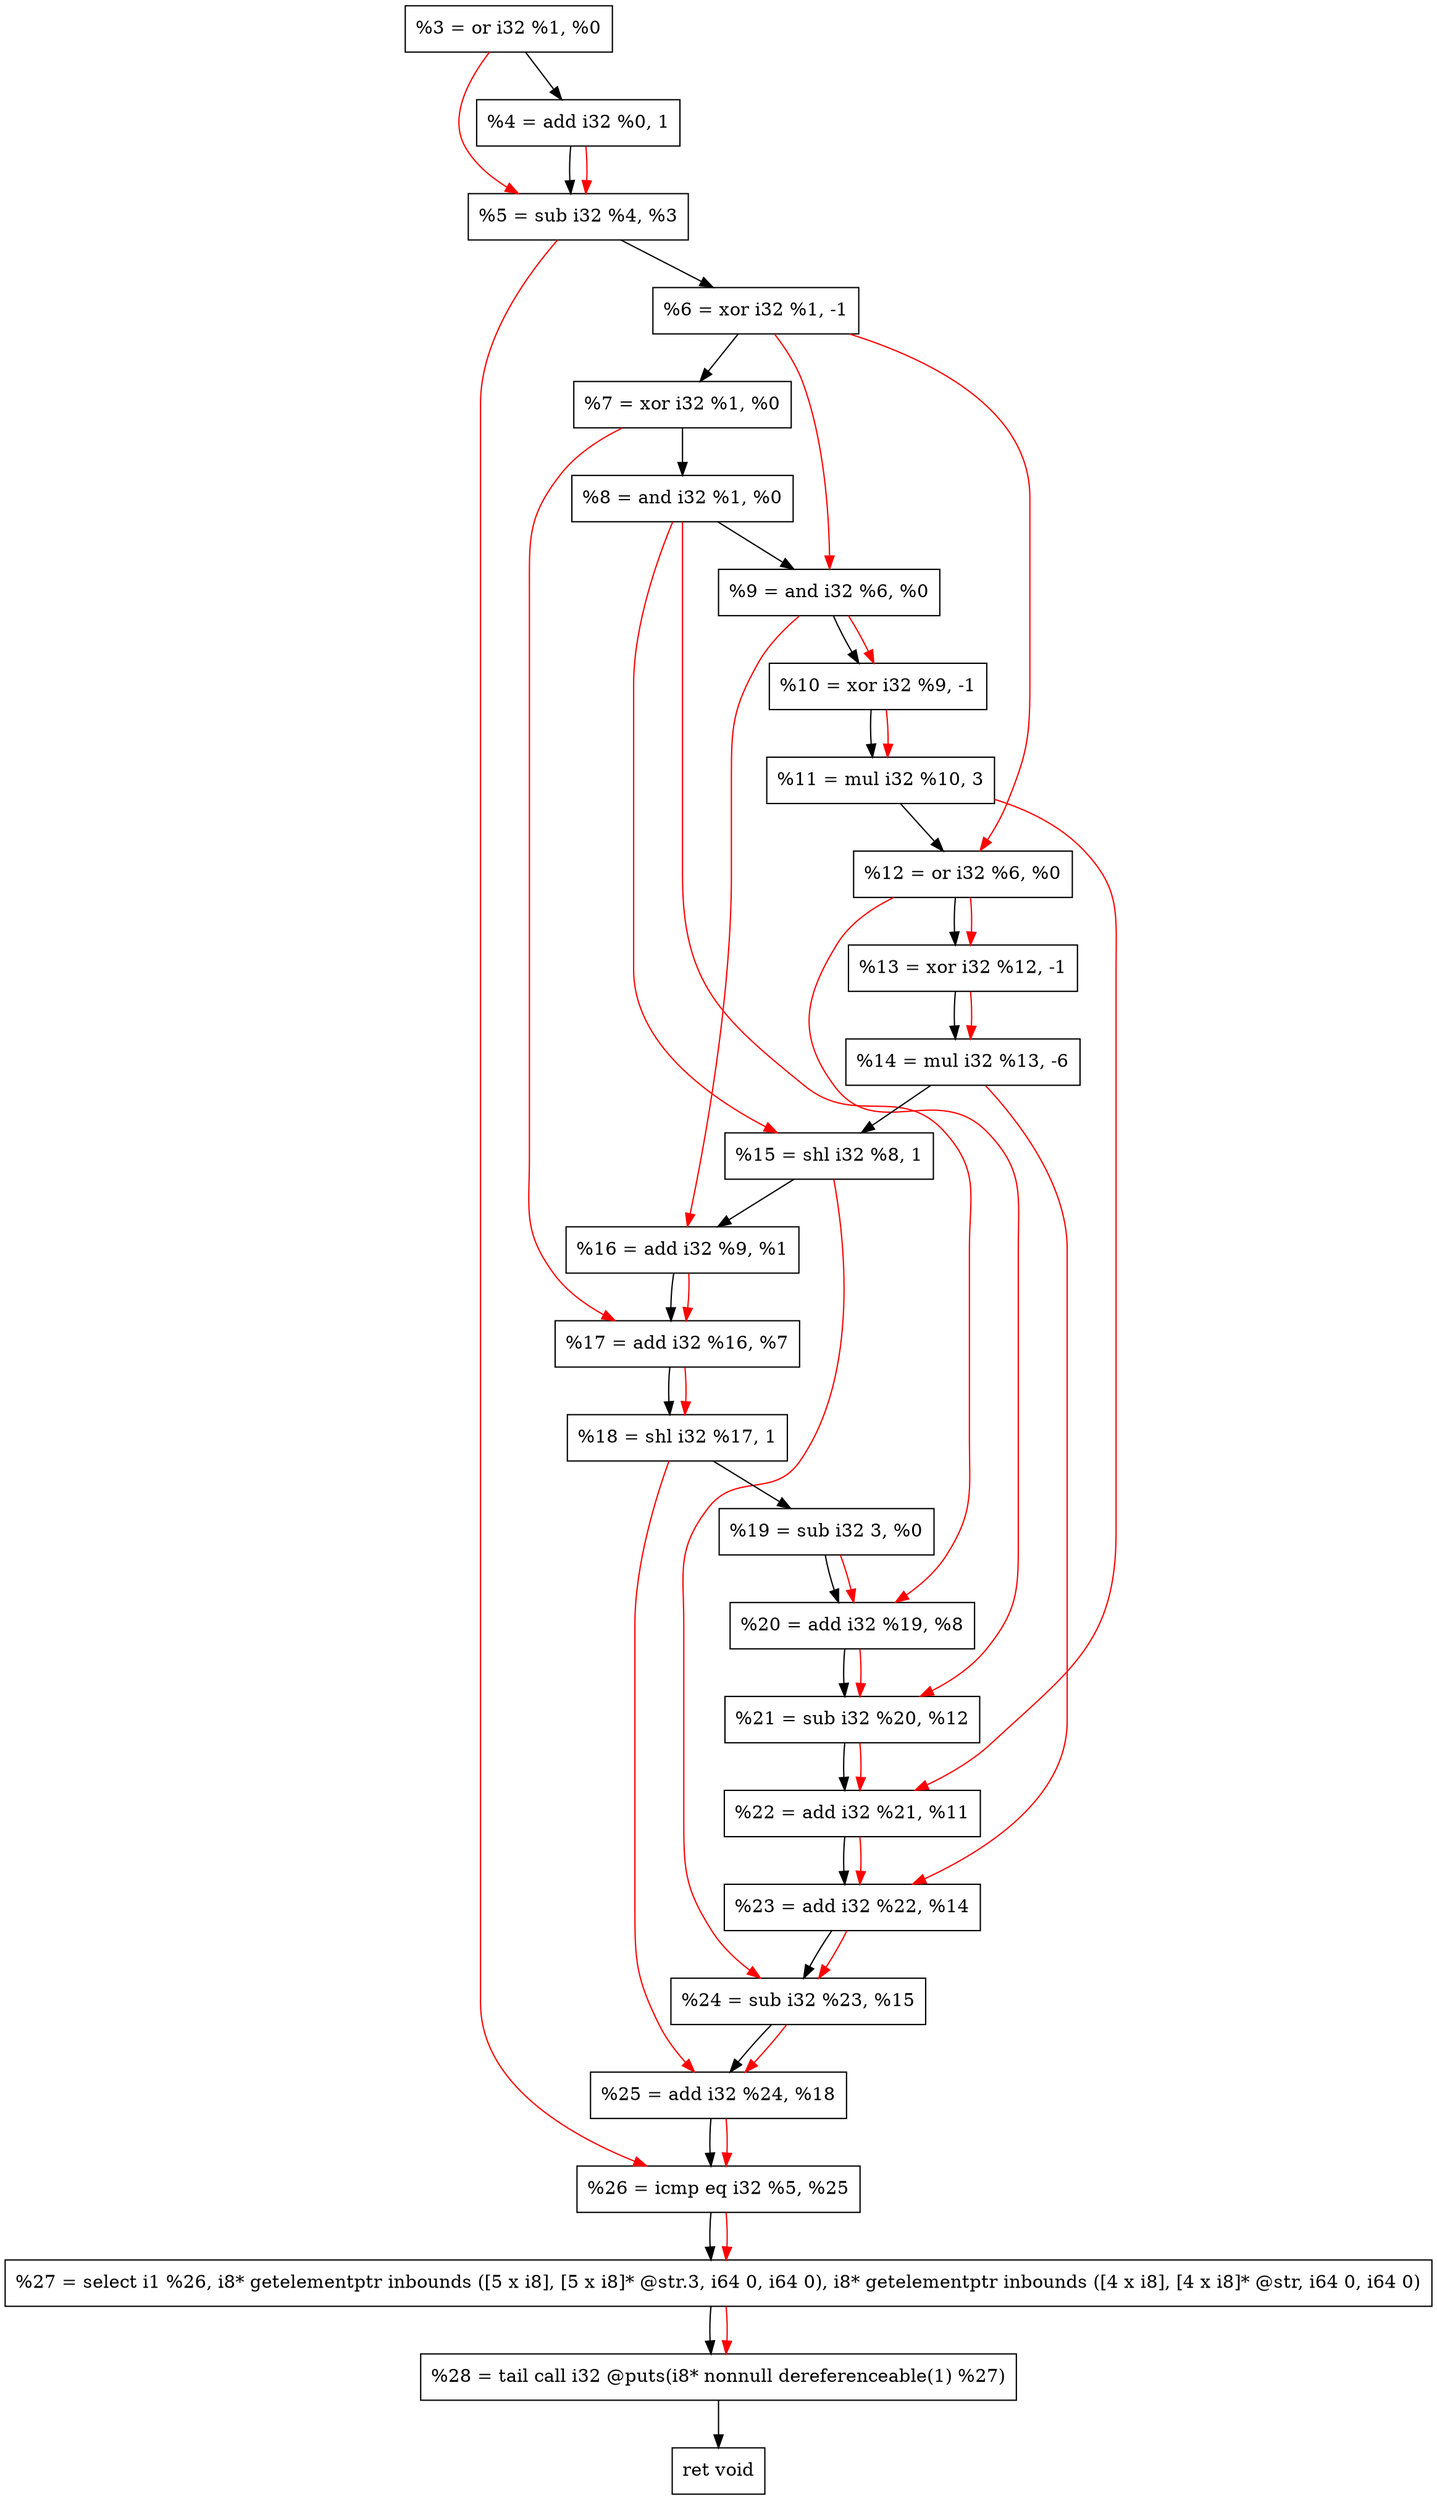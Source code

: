 digraph "DFG for'crackme' function" {
	Node0x1450540[shape=record, label="  %3 = or i32 %1, %0"];
	Node0x1450bf0[shape=record, label="  %4 = add i32 %0, 1"];
	Node0x1450cb0[shape=record, label="  %5 = sub i32 %4, %3"];
	Node0x1450d20[shape=record, label="  %6 = xor i32 %1, -1"];
	Node0x1450d90[shape=record, label="  %7 = xor i32 %1, %0"];
	Node0x1450e00[shape=record, label="  %8 = and i32 %1, %0"];
	Node0x1450e70[shape=record, label="  %9 = and i32 %6, %0"];
	Node0x1450ee0[shape=record, label="  %10 = xor i32 %9, -1"];
	Node0x1450f80[shape=record, label="  %11 = mul i32 %10, 3"];
	Node0x1450ff0[shape=record, label="  %12 = or i32 %6, %0"];
	Node0x1451060[shape=record, label="  %13 = xor i32 %12, -1"];
	Node0x1451100[shape=record, label="  %14 = mul i32 %13, -6"];
	Node0x1451170[shape=record, label="  %15 = shl i32 %8, 1"];
	Node0x14511e0[shape=record, label="  %16 = add i32 %9, %1"];
	Node0x1451250[shape=record, label="  %17 = add i32 %16, %7"];
	Node0x14512c0[shape=record, label="  %18 = shl i32 %17, 1"];
	Node0x1451330[shape=record, label="  %19 = sub i32 3, %0"];
	Node0x14513a0[shape=record, label="  %20 = add i32 %19, %8"];
	Node0x1451410[shape=record, label="  %21 = sub i32 %20, %12"];
	Node0x1451480[shape=record, label="  %22 = add i32 %21, %11"];
	Node0x14514f0[shape=record, label="  %23 = add i32 %22, %14"];
	Node0x1451560[shape=record, label="  %24 = sub i32 %23, %15"];
	Node0x14515d0[shape=record, label="  %25 = add i32 %24, %18"];
	Node0x1451640[shape=record, label="  %26 = icmp eq i32 %5, %25"];
	Node0x13f1268[shape=record, label="  %27 = select i1 %26, i8* getelementptr inbounds ([5 x i8], [5 x i8]* @str.3, i64 0, i64 0), i8* getelementptr inbounds ([4 x i8], [4 x i8]* @str, i64 0, i64 0)"];
	Node0x1451ae0[shape=record, label="  %28 = tail call i32 @puts(i8* nonnull dereferenceable(1) %27)"];
	Node0x1451b30[shape=record, label="  ret void"];
	Node0x1450540 -> Node0x1450bf0;
	Node0x1450bf0 -> Node0x1450cb0;
	Node0x1450cb0 -> Node0x1450d20;
	Node0x1450d20 -> Node0x1450d90;
	Node0x1450d90 -> Node0x1450e00;
	Node0x1450e00 -> Node0x1450e70;
	Node0x1450e70 -> Node0x1450ee0;
	Node0x1450ee0 -> Node0x1450f80;
	Node0x1450f80 -> Node0x1450ff0;
	Node0x1450ff0 -> Node0x1451060;
	Node0x1451060 -> Node0x1451100;
	Node0x1451100 -> Node0x1451170;
	Node0x1451170 -> Node0x14511e0;
	Node0x14511e0 -> Node0x1451250;
	Node0x1451250 -> Node0x14512c0;
	Node0x14512c0 -> Node0x1451330;
	Node0x1451330 -> Node0x14513a0;
	Node0x14513a0 -> Node0x1451410;
	Node0x1451410 -> Node0x1451480;
	Node0x1451480 -> Node0x14514f0;
	Node0x14514f0 -> Node0x1451560;
	Node0x1451560 -> Node0x14515d0;
	Node0x14515d0 -> Node0x1451640;
	Node0x1451640 -> Node0x13f1268;
	Node0x13f1268 -> Node0x1451ae0;
	Node0x1451ae0 -> Node0x1451b30;
edge [color=red]
	Node0x1450bf0 -> Node0x1450cb0;
	Node0x1450540 -> Node0x1450cb0;
	Node0x1450d20 -> Node0x1450e70;
	Node0x1450e70 -> Node0x1450ee0;
	Node0x1450ee0 -> Node0x1450f80;
	Node0x1450d20 -> Node0x1450ff0;
	Node0x1450ff0 -> Node0x1451060;
	Node0x1451060 -> Node0x1451100;
	Node0x1450e00 -> Node0x1451170;
	Node0x1450e70 -> Node0x14511e0;
	Node0x14511e0 -> Node0x1451250;
	Node0x1450d90 -> Node0x1451250;
	Node0x1451250 -> Node0x14512c0;
	Node0x1451330 -> Node0x14513a0;
	Node0x1450e00 -> Node0x14513a0;
	Node0x14513a0 -> Node0x1451410;
	Node0x1450ff0 -> Node0x1451410;
	Node0x1451410 -> Node0x1451480;
	Node0x1450f80 -> Node0x1451480;
	Node0x1451480 -> Node0x14514f0;
	Node0x1451100 -> Node0x14514f0;
	Node0x14514f0 -> Node0x1451560;
	Node0x1451170 -> Node0x1451560;
	Node0x1451560 -> Node0x14515d0;
	Node0x14512c0 -> Node0x14515d0;
	Node0x1450cb0 -> Node0x1451640;
	Node0x14515d0 -> Node0x1451640;
	Node0x1451640 -> Node0x13f1268;
	Node0x13f1268 -> Node0x1451ae0;
}
